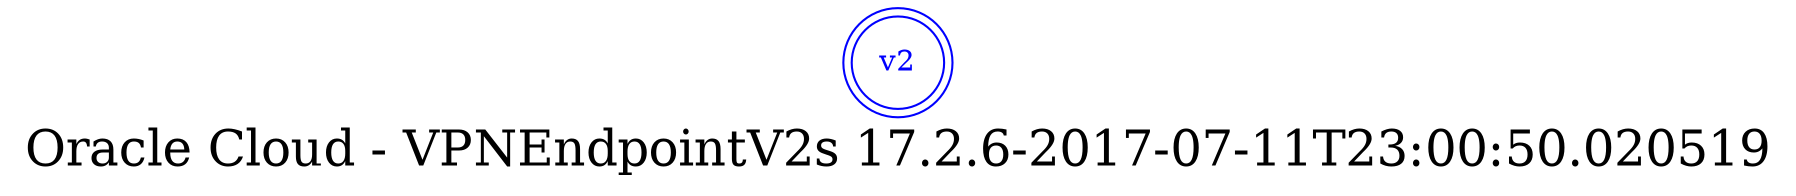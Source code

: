 digraph LexiconGraph {
graph[label="Oracle Cloud - VPNEndpointV2s 17.2.6-2017-07-11T23:00:50.020519", fontsize=24]
splines=true
"v2" [color=blue, fontcolor=blue, shape=doublecircle]
}
